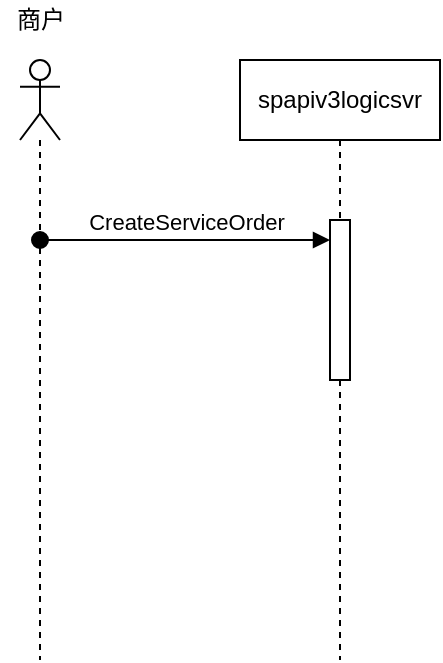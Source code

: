 <mxfile version="13.8.0" type="github">
  <diagram id="kgpKYQtTHZ0yAKxKKP6v" name="Page-1">
    <mxGraphModel dx="895" dy="597" grid="1" gridSize="10" guides="1" tooltips="1" connect="1" arrows="1" fold="1" page="1" pageScale="1" pageWidth="850" pageHeight="1100" math="0" shadow="0">
      <root>
        <mxCell id="0" />
        <mxCell id="1" parent="0" />
        <mxCell id="9fjHtVMWSoBI9fXJI2gE-4" value="" style="shape=umlLifeline;participant=umlActor;perimeter=lifelinePerimeter;whiteSpace=wrap;html=1;container=1;collapsible=0;recursiveResize=0;verticalAlign=top;spacingTop=36;outlineConnect=0;" vertex="1" parent="1">
          <mxGeometry x="150" y="740" width="20" height="300" as="geometry" />
        </mxCell>
        <mxCell id="9fjHtVMWSoBI9fXJI2gE-5" value="商户" style="text;html=1;align=center;verticalAlign=middle;resizable=0;points=[];autosize=1;" vertex="1" parent="1">
          <mxGeometry x="140" y="710" width="40" height="20" as="geometry" />
        </mxCell>
        <mxCell id="9fjHtVMWSoBI9fXJI2gE-6" value="spapiv3logicsvr" style="shape=umlLifeline;perimeter=lifelinePerimeter;whiteSpace=wrap;html=1;container=1;collapsible=0;recursiveResize=0;outlineConnect=0;" vertex="1" parent="1">
          <mxGeometry x="260" y="740" width="100" height="300" as="geometry" />
        </mxCell>
        <mxCell id="9fjHtVMWSoBI9fXJI2gE-7" value="" style="html=1;points=[];perimeter=orthogonalPerimeter;" vertex="1" parent="9fjHtVMWSoBI9fXJI2gE-6">
          <mxGeometry x="45" y="80" width="10" height="80" as="geometry" />
        </mxCell>
        <mxCell id="9fjHtVMWSoBI9fXJI2gE-8" value="&lt;font style=&quot;font-size: 11px&quot;&gt;CreateServiceOrder&lt;/font&gt;" style="html=1;verticalAlign=bottom;startArrow=oval;endArrow=block;startSize=8;" edge="1" target="9fjHtVMWSoBI9fXJI2gE-7" parent="1" source="9fjHtVMWSoBI9fXJI2gE-4">
          <mxGeometry relative="1" as="geometry">
            <mxPoint x="195" y="820" as="sourcePoint" />
            <Array as="points">
              <mxPoint x="200" y="830" />
            </Array>
          </mxGeometry>
        </mxCell>
      </root>
    </mxGraphModel>
  </diagram>
</mxfile>
